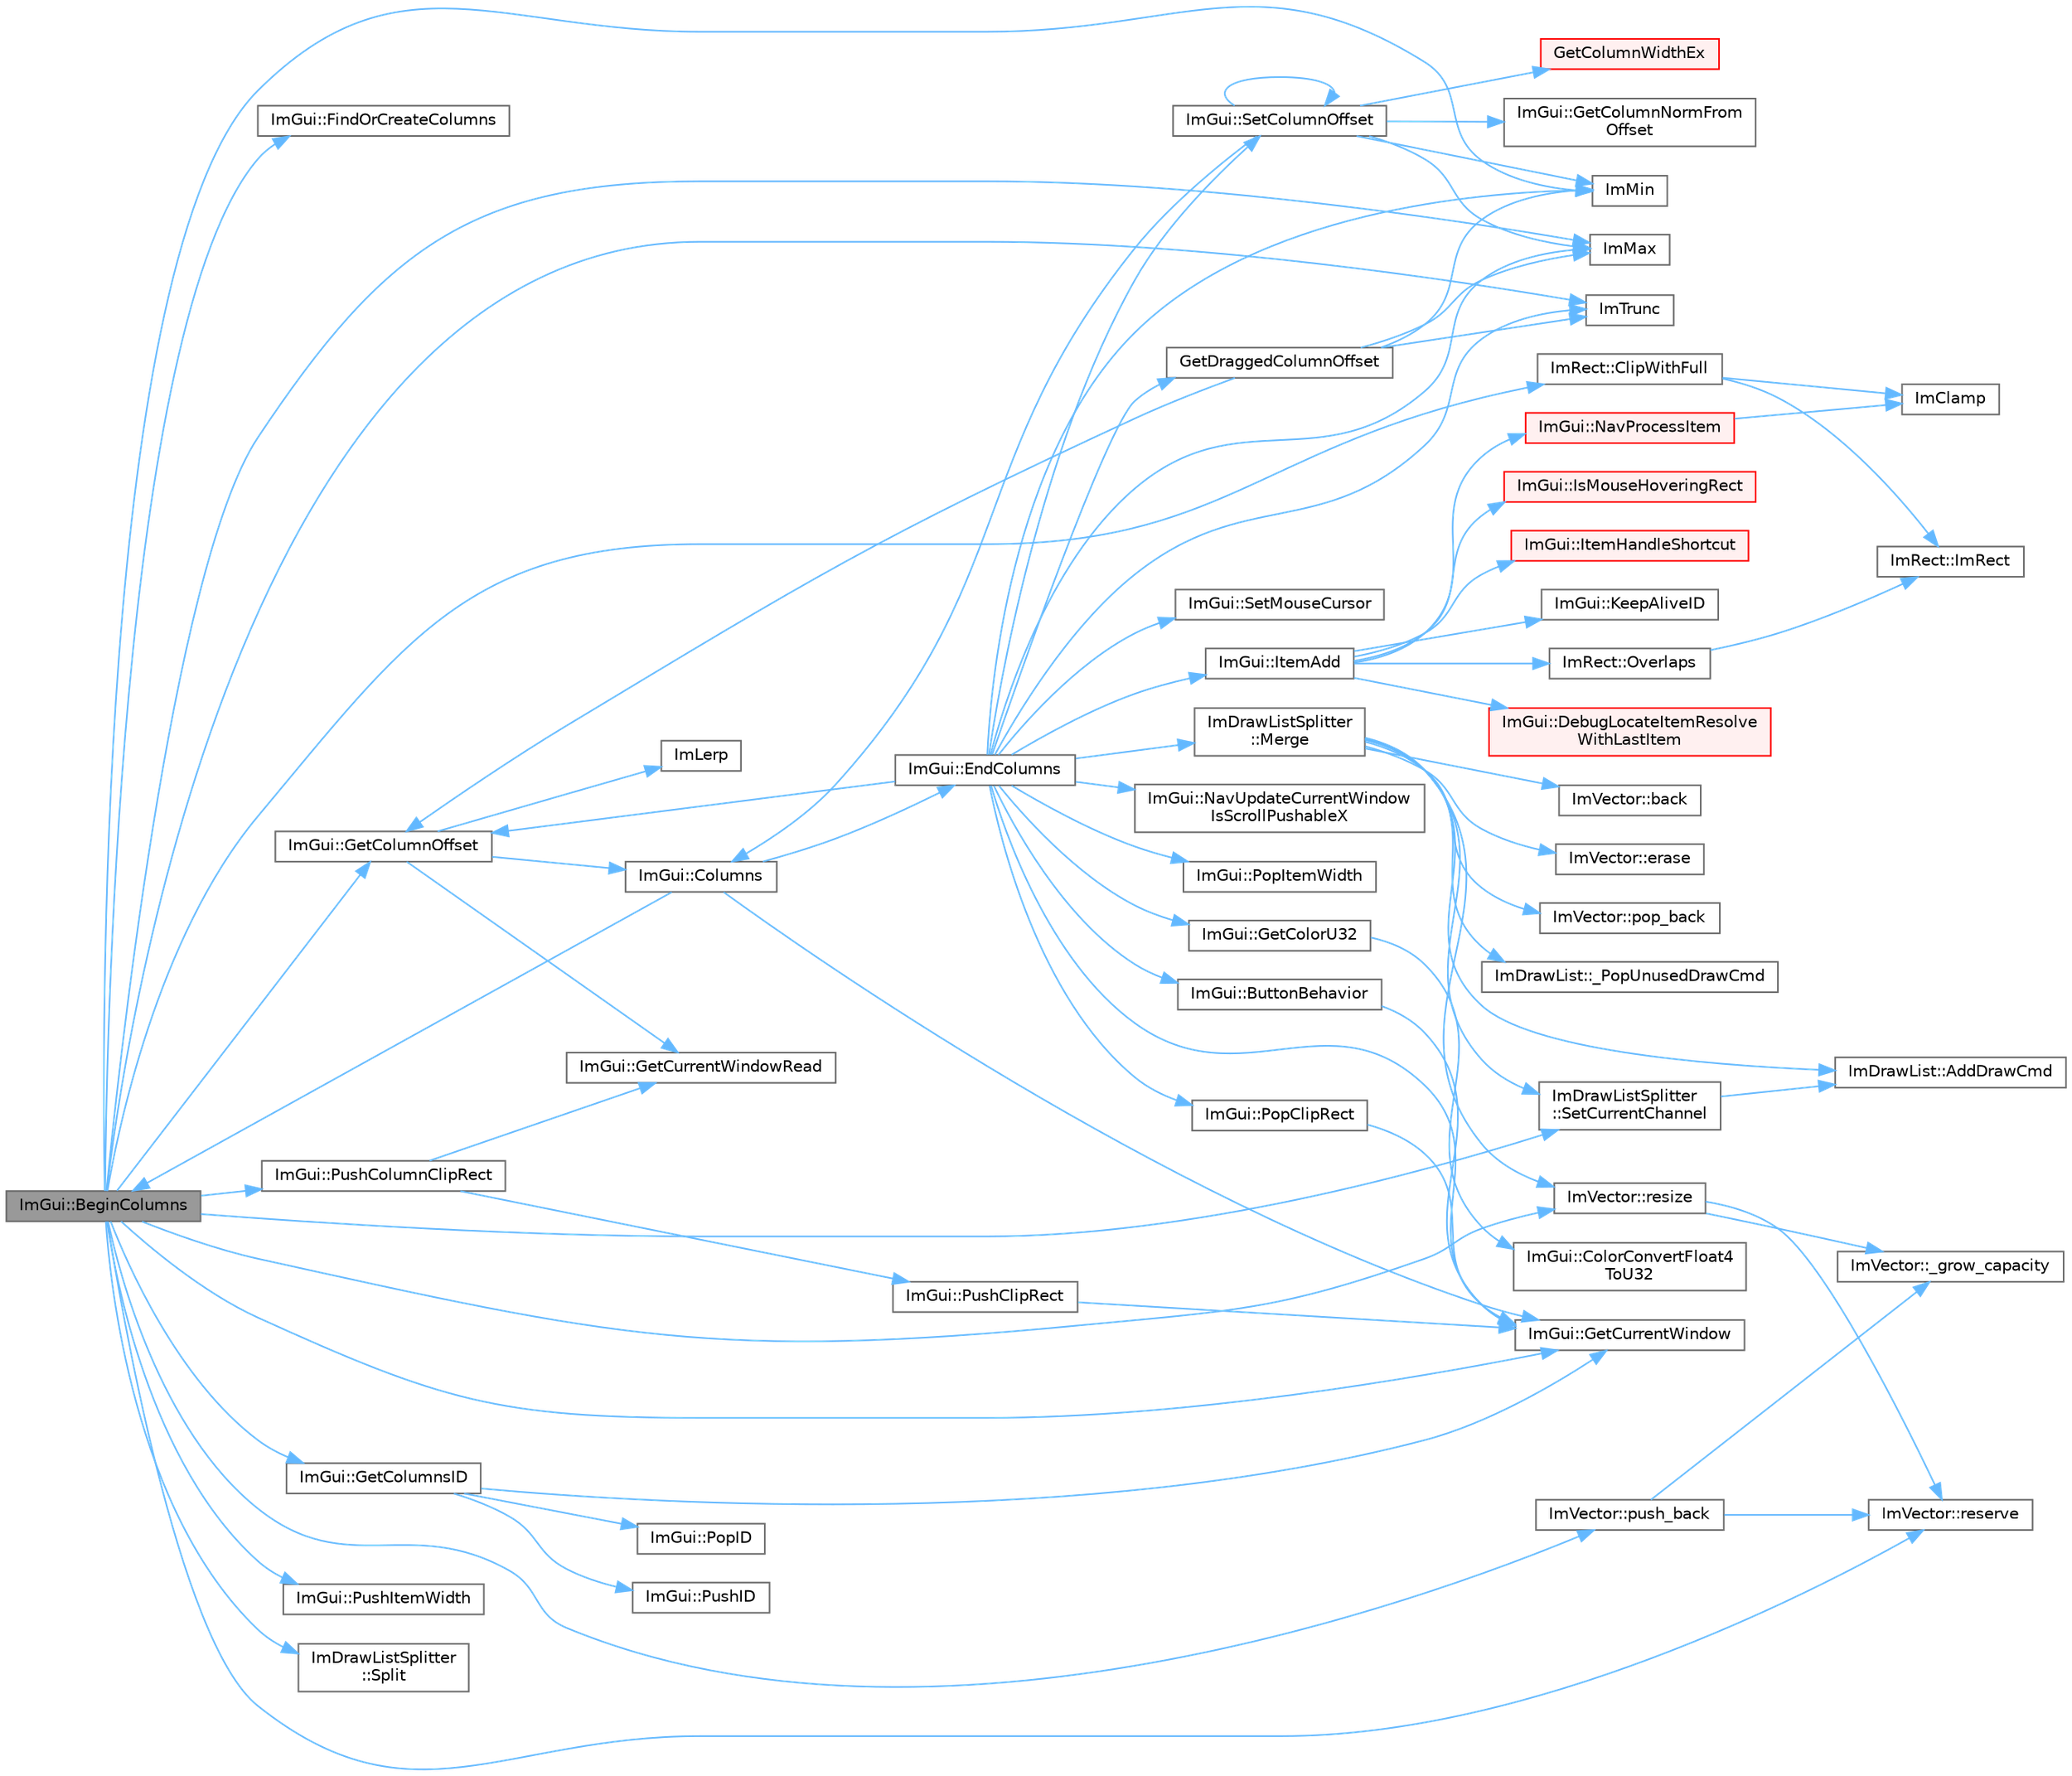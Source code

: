 digraph "ImGui::BeginColumns"
{
 // LATEX_PDF_SIZE
  bgcolor="transparent";
  edge [fontname=Helvetica,fontsize=10,labelfontname=Helvetica,labelfontsize=10];
  node [fontname=Helvetica,fontsize=10,shape=box,height=0.2,width=0.4];
  rankdir="LR";
  Node1 [id="Node000001",label="ImGui::BeginColumns",height=0.2,width=0.4,color="gray40", fillcolor="grey60", style="filled", fontcolor="black",tooltip=" "];
  Node1 -> Node2 [id="edge1_Node000001_Node000002",color="steelblue1",style="solid",tooltip=" "];
  Node2 [id="Node000002",label="ImRect::ClipWithFull",height=0.2,width=0.4,color="grey40", fillcolor="white", style="filled",URL="$struct_im_rect.html#a32a5aaca4161b5ffa3f352d293a449ff",tooltip=" "];
  Node2 -> Node3 [id="edge2_Node000002_Node000003",color="steelblue1",style="solid",tooltip=" "];
  Node3 [id="Node000003",label="ImClamp",height=0.2,width=0.4,color="grey40", fillcolor="white", style="filled",URL="$imgui__internal_8h.html#a6e61ede308bfd68c7434e17905a29fc8",tooltip=" "];
  Node2 -> Node4 [id="edge3_Node000002_Node000004",color="steelblue1",style="solid",tooltip=" "];
  Node4 [id="Node000004",label="ImRect::ImRect",height=0.2,width=0.4,color="grey40", fillcolor="white", style="filled",URL="$struct_im_rect.html#a1e9548c8a334dfd32eaf4d399aa740e9",tooltip=" "];
  Node1 -> Node5 [id="edge4_Node000001_Node000005",color="steelblue1",style="solid",tooltip=" "];
  Node5 [id="Node000005",label="ImGui::FindOrCreateColumns",height=0.2,width=0.4,color="grey40", fillcolor="white", style="filled",URL="$namespace_im_gui.html#af04eb535c152ed14c87940b5d0661c7b",tooltip=" "];
  Node1 -> Node6 [id="edge5_Node000001_Node000006",color="steelblue1",style="solid",tooltip=" "];
  Node6 [id="Node000006",label="ImGui::GetColumnOffset",height=0.2,width=0.4,color="grey40", fillcolor="white", style="filled",URL="$namespace_im_gui.html#a79c22e9c5c208b6c9534a273be71a9e6",tooltip=" "];
  Node6 -> Node7 [id="edge6_Node000006_Node000007",color="steelblue1",style="solid",tooltip=" "];
  Node7 [id="Node000007",label="ImGui::Columns",height=0.2,width=0.4,color="grey40", fillcolor="white", style="filled",URL="$namespace_im_gui.html#a901248754271ed70b4074ef193ad5899",tooltip=" "];
  Node7 -> Node1 [id="edge7_Node000007_Node000001",color="steelblue1",style="solid",tooltip=" "];
  Node7 -> Node8 [id="edge8_Node000007_Node000008",color="steelblue1",style="solid",tooltip=" "];
  Node8 [id="Node000008",label="ImGui::EndColumns",height=0.2,width=0.4,color="grey40", fillcolor="white", style="filled",URL="$namespace_im_gui.html#af93bed3bce5475fe4d525d744f16aa20",tooltip=" "];
  Node8 -> Node9 [id="edge9_Node000008_Node000009",color="steelblue1",style="solid",tooltip=" "];
  Node9 [id="Node000009",label="ImGui::ButtonBehavior",height=0.2,width=0.4,color="grey40", fillcolor="white", style="filled",URL="$namespace_im_gui.html#a65a4f18b1bc8ce0f351687922089f374",tooltip=" "];
  Node9 -> Node10 [id="edge10_Node000009_Node000010",color="steelblue1",style="solid",tooltip=" "];
  Node10 [id="Node000010",label="ImGui::GetCurrentWindow",height=0.2,width=0.4,color="grey40", fillcolor="white", style="filled",URL="$namespace_im_gui.html#ac452417b5004ca16a814a72cff153526",tooltip=" "];
  Node8 -> Node11 [id="edge11_Node000008_Node000011",color="steelblue1",style="solid",tooltip=" "];
  Node11 [id="Node000011",label="ImGui::GetColorU32",height=0.2,width=0.4,color="grey40", fillcolor="white", style="filled",URL="$namespace_im_gui.html#a0de2d9bd347d9866511eb8d014e62556",tooltip=" "];
  Node11 -> Node12 [id="edge12_Node000011_Node000012",color="steelblue1",style="solid",tooltip=" "];
  Node12 [id="Node000012",label="ImGui::ColorConvertFloat4\lToU32",height=0.2,width=0.4,color="grey40", fillcolor="white", style="filled",URL="$namespace_im_gui.html#abe2691de0b1a71c774ab24cc91564a94",tooltip=" "];
  Node8 -> Node6 [id="edge13_Node000008_Node000006",color="steelblue1",style="solid",tooltip=" "];
  Node8 -> Node10 [id="edge14_Node000008_Node000010",color="steelblue1",style="solid",tooltip=" "];
  Node8 -> Node13 [id="edge15_Node000008_Node000013",color="steelblue1",style="solid",tooltip=" "];
  Node13 [id="Node000013",label="GetDraggedColumnOffset",height=0.2,width=0.4,color="grey40", fillcolor="white", style="filled",URL="$imgui__tables_8cpp.html#aa235e9c607930ebb1304d6df978d5fe8",tooltip=" "];
  Node13 -> Node6 [id="edge16_Node000013_Node000006",color="steelblue1",style="solid",tooltip=" "];
  Node13 -> Node14 [id="edge17_Node000013_Node000014",color="steelblue1",style="solid",tooltip=" "];
  Node14 [id="Node000014",label="ImMax",height=0.2,width=0.4,color="grey40", fillcolor="white", style="filled",URL="$imgui__internal_8h.html#a7667efd95147d0422f140917c71a9226",tooltip=" "];
  Node13 -> Node15 [id="edge18_Node000013_Node000015",color="steelblue1",style="solid",tooltip=" "];
  Node15 [id="Node000015",label="ImMin",height=0.2,width=0.4,color="grey40", fillcolor="white", style="filled",URL="$imgui__internal_8h.html#a7f9d7828066a9d61b5630adcdf4655d3",tooltip=" "];
  Node13 -> Node16 [id="edge19_Node000013_Node000016",color="steelblue1",style="solid",tooltip=" "];
  Node16 [id="Node000016",label="ImTrunc",height=0.2,width=0.4,color="grey40", fillcolor="white", style="filled",URL="$imgui__internal_8h.html#a34870cae27ccd450c17ec3d3910b2da4",tooltip=" "];
  Node8 -> Node14 [id="edge20_Node000008_Node000014",color="steelblue1",style="solid",tooltip=" "];
  Node8 -> Node15 [id="edge21_Node000008_Node000015",color="steelblue1",style="solid",tooltip=" "];
  Node8 -> Node16 [id="edge22_Node000008_Node000016",color="steelblue1",style="solid",tooltip=" "];
  Node8 -> Node17 [id="edge23_Node000008_Node000017",color="steelblue1",style="solid",tooltip=" "];
  Node17 [id="Node000017",label="ImGui::ItemAdd",height=0.2,width=0.4,color="grey40", fillcolor="white", style="filled",URL="$namespace_im_gui.html#a0c2ccafc8d403c02a6590ac21157b9ac",tooltip=" "];
  Node17 -> Node18 [id="edge24_Node000017_Node000018",color="steelblue1",style="solid",tooltip=" "];
  Node18 [id="Node000018",label="ImGui::DebugLocateItemResolve\lWithLastItem",height=0.2,width=0.4,color="red", fillcolor="#FFF0F0", style="filled",URL="$namespace_im_gui.html#ae8ab0d7dfc90af8e82db3ed9e7829219",tooltip=" "];
  Node17 -> Node40 [id="edge25_Node000017_Node000040",color="steelblue1",style="solid",tooltip=" "];
  Node40 [id="Node000040",label="ImGui::IsMouseHoveringRect",height=0.2,width=0.4,color="red", fillcolor="#FFF0F0", style="filled",URL="$namespace_im_gui.html#ae0b8ea0e06c457316d6aed6c5b2a1c25",tooltip=" "];
  Node17 -> Node43 [id="edge26_Node000017_Node000043",color="steelblue1",style="solid",tooltip=" "];
  Node43 [id="Node000043",label="ImGui::ItemHandleShortcut",height=0.2,width=0.4,color="red", fillcolor="#FFF0F0", style="filled",URL="$namespace_im_gui.html#a338deb537666a886cf3ece08c07e9fa9",tooltip=" "];
  Node17 -> Node46 [id="edge27_Node000017_Node000046",color="steelblue1",style="solid",tooltip=" "];
  Node46 [id="Node000046",label="ImGui::KeepAliveID",height=0.2,width=0.4,color="grey40", fillcolor="white", style="filled",URL="$namespace_im_gui.html#a85a245c78a9f7c351636bdad6e60c488",tooltip=" "];
  Node17 -> Node47 [id="edge28_Node000017_Node000047",color="steelblue1",style="solid",tooltip=" "];
  Node47 [id="Node000047",label="ImGui::NavProcessItem",height=0.2,width=0.4,color="red", fillcolor="#FFF0F0", style="filled",URL="$namespace_im_gui.html#aa217c2f0448788f3c064bf828a8f9d8f",tooltip=" "];
  Node47 -> Node3 [id="edge29_Node000047_Node000003",color="steelblue1",style="solid",tooltip=" "];
  Node17 -> Node76 [id="edge30_Node000017_Node000076",color="steelblue1",style="solid",tooltip=" "];
  Node76 [id="Node000076",label="ImRect::Overlaps",height=0.2,width=0.4,color="grey40", fillcolor="white", style="filled",URL="$struct_im_rect.html#a0af3bade3781e5e7c6afdf71ccfb0d43",tooltip=" "];
  Node76 -> Node4 [id="edge31_Node000076_Node000004",color="steelblue1",style="solid",tooltip=" "];
  Node8 -> Node77 [id="edge32_Node000008_Node000077",color="steelblue1",style="solid",tooltip=" "];
  Node77 [id="Node000077",label="ImDrawListSplitter\l::Merge",height=0.2,width=0.4,color="grey40", fillcolor="white", style="filled",URL="$struct_im_draw_list_splitter.html#af3fc4bad2abca9e481d476d1877ba5be",tooltip=" "];
  Node77 -> Node78 [id="edge33_Node000077_Node000078",color="steelblue1",style="solid",tooltip=" "];
  Node78 [id="Node000078",label="ImDrawList::_PopUnusedDrawCmd",height=0.2,width=0.4,color="grey40", fillcolor="white", style="filled",URL="$struct_im_draw_list.html#a2cb0295fcd3062bfedbebbad55865455",tooltip=" "];
  Node77 -> Node25 [id="edge34_Node000077_Node000025",color="steelblue1",style="solid",tooltip=" "];
  Node25 [id="Node000025",label="ImDrawList::AddDrawCmd",height=0.2,width=0.4,color="grey40", fillcolor="white", style="filled",URL="$struct_im_draw_list.html#a846714bb0321c6f1f908767abc8559e6",tooltip=" "];
  Node77 -> Node79 [id="edge35_Node000077_Node000079",color="steelblue1",style="solid",tooltip=" "];
  Node79 [id="Node000079",label="ImVector::back",height=0.2,width=0.4,color="grey40", fillcolor="white", style="filled",URL="$struct_im_vector.html#a2d80e87e81b1b01143c8d8be93e6fde1",tooltip=" "];
  Node77 -> Node80 [id="edge36_Node000077_Node000080",color="steelblue1",style="solid",tooltip=" "];
  Node80 [id="Node000080",label="ImVector::erase",height=0.2,width=0.4,color="grey40", fillcolor="white", style="filled",URL="$struct_im_vector.html#a2f88ac70791f2da6d4168d7b29f38f1e",tooltip=" "];
  Node77 -> Node81 [id="edge37_Node000077_Node000081",color="steelblue1",style="solid",tooltip=" "];
  Node81 [id="Node000081",label="ImVector::pop_back",height=0.2,width=0.4,color="grey40", fillcolor="white", style="filled",URL="$struct_im_vector.html#a3db7ce62d3c429effdb893fbf7148c1c",tooltip=" "];
  Node77 -> Node82 [id="edge38_Node000077_Node000082",color="steelblue1",style="solid",tooltip=" "];
  Node82 [id="Node000082",label="ImVector::resize",height=0.2,width=0.4,color="grey40", fillcolor="white", style="filled",URL="$struct_im_vector.html#ac371dd62e56ae486b1a5038cf07eee56",tooltip=" "];
  Node82 -> Node83 [id="edge39_Node000082_Node000083",color="steelblue1",style="solid",tooltip=" "];
  Node83 [id="Node000083",label="ImVector::_grow_capacity",height=0.2,width=0.4,color="grey40", fillcolor="white", style="filled",URL="$struct_im_vector.html#a3a097635d464b1b70dc7d59996a88b28",tooltip=" "];
  Node82 -> Node84 [id="edge40_Node000082_Node000084",color="steelblue1",style="solid",tooltip=" "];
  Node84 [id="Node000084",label="ImVector::reserve",height=0.2,width=0.4,color="grey40", fillcolor="white", style="filled",URL="$struct_im_vector.html#a0f14f5736c3372157856eebb67123b75",tooltip=" "];
  Node77 -> Node85 [id="edge41_Node000077_Node000085",color="steelblue1",style="solid",tooltip=" "];
  Node85 [id="Node000085",label="ImDrawListSplitter\l::SetCurrentChannel",height=0.2,width=0.4,color="grey40", fillcolor="white", style="filled",URL="$struct_im_draw_list_splitter.html#ad3797b0755caa07f3d69a9e3566eb0e5",tooltip=" "];
  Node85 -> Node25 [id="edge42_Node000085_Node000025",color="steelblue1",style="solid",tooltip=" "];
  Node8 -> Node86 [id="edge43_Node000008_Node000086",color="steelblue1",style="solid",tooltip=" "];
  Node86 [id="Node000086",label="ImGui::NavUpdateCurrentWindow\lIsScrollPushableX",height=0.2,width=0.4,color="grey40", fillcolor="white", style="filled",URL="$namespace_im_gui.html#a5c0c081852a520c006a0b084d0e8b0cb",tooltip=" "];
  Node8 -> Node87 [id="edge44_Node000008_Node000087",color="steelblue1",style="solid",tooltip=" "];
  Node87 [id="Node000087",label="ImGui::PopClipRect",height=0.2,width=0.4,color="grey40", fillcolor="white", style="filled",URL="$namespace_im_gui.html#aef1c8a6e5a3c70cb10d03d2a2a66dfd8",tooltip=" "];
  Node87 -> Node10 [id="edge45_Node000087_Node000010",color="steelblue1",style="solid",tooltip=" "];
  Node8 -> Node88 [id="edge46_Node000008_Node000088",color="steelblue1",style="solid",tooltip=" "];
  Node88 [id="Node000088",label="ImGui::PopItemWidth",height=0.2,width=0.4,color="grey40", fillcolor="white", style="filled",URL="$namespace_im_gui.html#ad29a3fc0cb5dfc7f9fc7224512ce90bf",tooltip=" "];
  Node8 -> Node89 [id="edge47_Node000008_Node000089",color="steelblue1",style="solid",tooltip=" "];
  Node89 [id="Node000089",label="ImGui::SetColumnOffset",height=0.2,width=0.4,color="grey40", fillcolor="white", style="filled",URL="$namespace_im_gui.html#a8cc207211d6cf3f77b505e24aed4ebcc",tooltip=" "];
  Node89 -> Node7 [id="edge48_Node000089_Node000007",color="steelblue1",style="solid",tooltip=" "];
  Node89 -> Node90 [id="edge49_Node000089_Node000090",color="steelblue1",style="solid",tooltip=" "];
  Node90 [id="Node000090",label="ImGui::GetColumnNormFrom\lOffset",height=0.2,width=0.4,color="grey40", fillcolor="white", style="filled",URL="$namespace_im_gui.html#ad43f0dd1dbdbb9df814e4b42afe747d0",tooltip=" "];
  Node89 -> Node91 [id="edge50_Node000089_Node000091",color="steelblue1",style="solid",tooltip=" "];
  Node91 [id="Node000091",label="GetColumnWidthEx",height=0.2,width=0.4,color="red", fillcolor="#FFF0F0", style="filled",URL="$imgui__tables_8cpp.html#aabc7ace6eaff201b41715fac3c12b154",tooltip=" "];
  Node89 -> Node14 [id="edge51_Node000089_Node000014",color="steelblue1",style="solid",tooltip=" "];
  Node89 -> Node15 [id="edge52_Node000089_Node000015",color="steelblue1",style="solid",tooltip=" "];
  Node89 -> Node89 [id="edge53_Node000089_Node000089",color="steelblue1",style="solid",tooltip=" "];
  Node8 -> Node93 [id="edge54_Node000008_Node000093",color="steelblue1",style="solid",tooltip=" "];
  Node93 [id="Node000093",label="ImGui::SetMouseCursor",height=0.2,width=0.4,color="grey40", fillcolor="white", style="filled",URL="$namespace_im_gui.html#aca3237fd4efa0af7fc6b4eff6494dfce",tooltip=" "];
  Node7 -> Node10 [id="edge55_Node000007_Node000010",color="steelblue1",style="solid",tooltip=" "];
  Node6 -> Node94 [id="edge56_Node000006_Node000094",color="steelblue1",style="solid",tooltip=" "];
  Node94 [id="Node000094",label="ImGui::GetCurrentWindowRead",height=0.2,width=0.4,color="grey40", fillcolor="white", style="filled",URL="$namespace_im_gui.html#a055af7d6b7b4ae977a9c3c25a98e0d2f",tooltip=" "];
  Node6 -> Node69 [id="edge57_Node000006_Node000069",color="steelblue1",style="solid",tooltip=" "];
  Node69 [id="Node000069",label="ImLerp",height=0.2,width=0.4,color="grey40", fillcolor="white", style="filled",URL="$imgui__internal_8h.html#a1d7813429922346e44eebd82d13f777c",tooltip=" "];
  Node1 -> Node95 [id="edge58_Node000001_Node000095",color="steelblue1",style="solid",tooltip=" "];
  Node95 [id="Node000095",label="ImGui::GetColumnsID",height=0.2,width=0.4,color="grey40", fillcolor="white", style="filled",URL="$namespace_im_gui.html#a432f468da48b9aadd3c5928f1065939c",tooltip=" "];
  Node95 -> Node10 [id="edge59_Node000095_Node000010",color="steelblue1",style="solid",tooltip=" "];
  Node95 -> Node96 [id="edge60_Node000095_Node000096",color="steelblue1",style="solid",tooltip=" "];
  Node96 [id="Node000096",label="ImGui::PopID",height=0.2,width=0.4,color="grey40", fillcolor="white", style="filled",URL="$namespace_im_gui.html#aba0b2d8f890a5d435ae43d0c4a2d4dd1",tooltip=" "];
  Node95 -> Node97 [id="edge61_Node000095_Node000097",color="steelblue1",style="solid",tooltip=" "];
  Node97 [id="Node000097",label="ImGui::PushID",height=0.2,width=0.4,color="grey40", fillcolor="white", style="filled",URL="$namespace_im_gui.html#a27a8533605dc5b8cabf161bf7715bbde",tooltip=" "];
  Node1 -> Node10 [id="edge62_Node000001_Node000010",color="steelblue1",style="solid",tooltip=" "];
  Node1 -> Node14 [id="edge63_Node000001_Node000014",color="steelblue1",style="solid",tooltip=" "];
  Node1 -> Node15 [id="edge64_Node000001_Node000015",color="steelblue1",style="solid",tooltip=" "];
  Node1 -> Node16 [id="edge65_Node000001_Node000016",color="steelblue1",style="solid",tooltip=" "];
  Node1 -> Node98 [id="edge66_Node000001_Node000098",color="steelblue1",style="solid",tooltip=" "];
  Node98 [id="Node000098",label="ImVector::push_back",height=0.2,width=0.4,color="grey40", fillcolor="white", style="filled",URL="$struct_im_vector.html#aab5df48e0711a48bd12f3206e08c4108",tooltip=" "];
  Node98 -> Node83 [id="edge67_Node000098_Node000083",color="steelblue1",style="solid",tooltip=" "];
  Node98 -> Node84 [id="edge68_Node000098_Node000084",color="steelblue1",style="solid",tooltip=" "];
  Node1 -> Node99 [id="edge69_Node000001_Node000099",color="steelblue1",style="solid",tooltip=" "];
  Node99 [id="Node000099",label="ImGui::PushColumnClipRect",height=0.2,width=0.4,color="grey40", fillcolor="white", style="filled",URL="$namespace_im_gui.html#a54b5cf7f40d092e2959b1df2c8118181",tooltip=" "];
  Node99 -> Node94 [id="edge70_Node000099_Node000094",color="steelblue1",style="solid",tooltip=" "];
  Node99 -> Node100 [id="edge71_Node000099_Node000100",color="steelblue1",style="solid",tooltip=" "];
  Node100 [id="Node000100",label="ImGui::PushClipRect",height=0.2,width=0.4,color="grey40", fillcolor="white", style="filled",URL="$namespace_im_gui.html#a11c8bd8676e1281e15b24c9615b6904a",tooltip=" "];
  Node100 -> Node10 [id="edge72_Node000100_Node000010",color="steelblue1",style="solid",tooltip=" "];
  Node1 -> Node101 [id="edge73_Node000001_Node000101",color="steelblue1",style="solid",tooltip=" "];
  Node101 [id="Node000101",label="ImGui::PushItemWidth",height=0.2,width=0.4,color="grey40", fillcolor="white", style="filled",URL="$namespace_im_gui.html#a4ad13bf38f0521a339133248ef3e3036",tooltip=" "];
  Node1 -> Node84 [id="edge74_Node000001_Node000084",color="steelblue1",style="solid",tooltip=" "];
  Node1 -> Node82 [id="edge75_Node000001_Node000082",color="steelblue1",style="solid",tooltip=" "];
  Node1 -> Node85 [id="edge76_Node000001_Node000085",color="steelblue1",style="solid",tooltip=" "];
  Node1 -> Node102 [id="edge77_Node000001_Node000102",color="steelblue1",style="solid",tooltip=" "];
  Node102 [id="Node000102",label="ImDrawListSplitter\l::Split",height=0.2,width=0.4,color="grey40", fillcolor="white", style="filled",URL="$struct_im_draw_list_splitter.html#aa491c5b1e10b2f5340e7db4949d31255",tooltip=" "];
}

